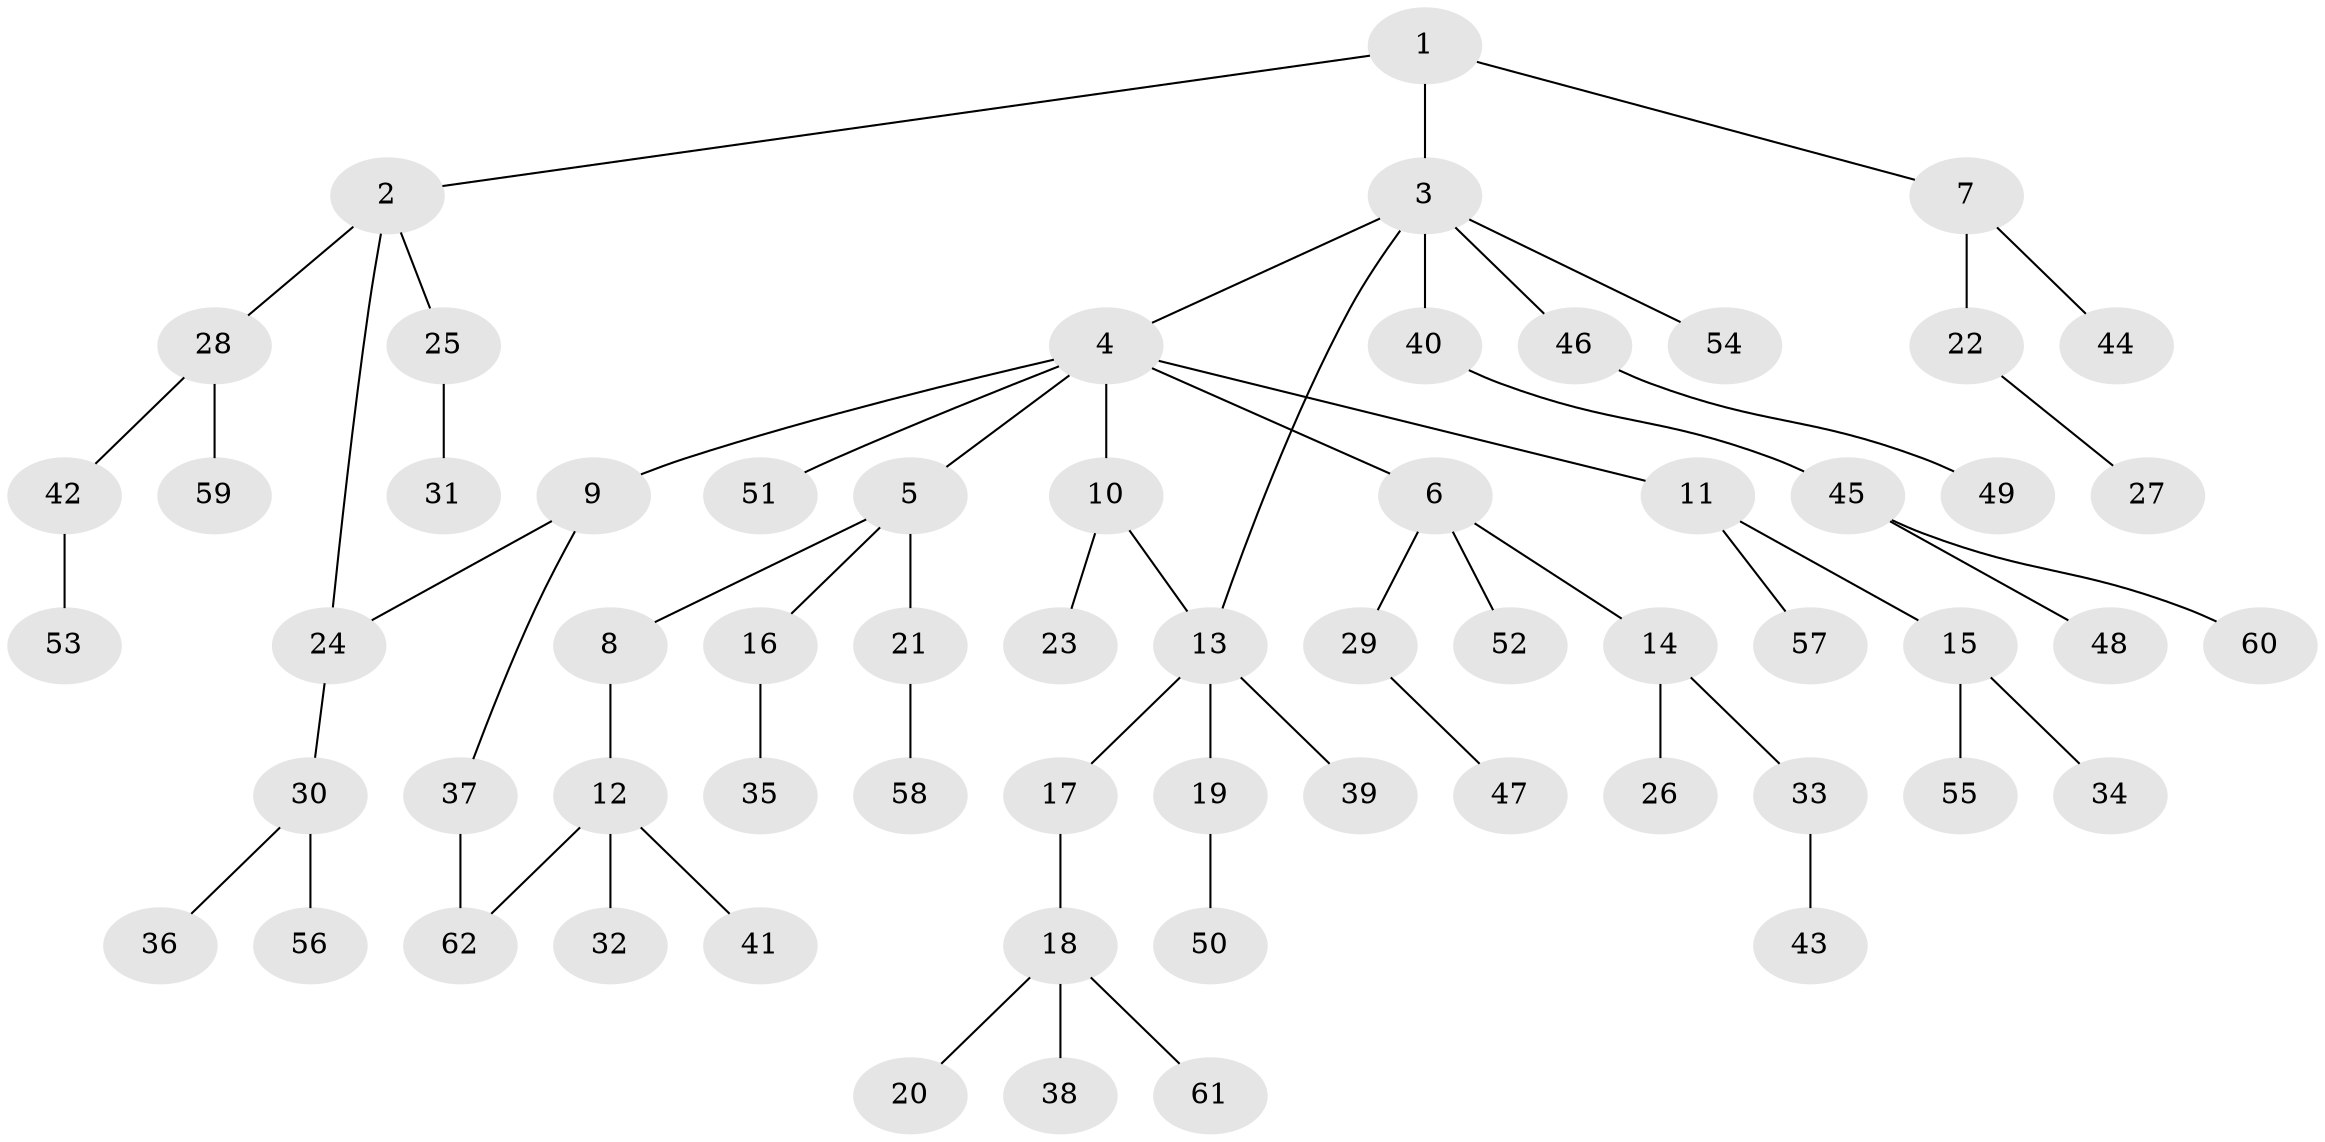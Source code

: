 // coarse degree distribution, {1: 0.7916666666666666, 13: 0.041666666666666664, 7: 0.041666666666666664, 2: 0.08333333333333333, 3: 0.041666666666666664}
// Generated by graph-tools (version 1.1) at 2025/44/03/04/25 21:44:25]
// undirected, 62 vertices, 64 edges
graph export_dot {
graph [start="1"]
  node [color=gray90,style=filled];
  1;
  2;
  3;
  4;
  5;
  6;
  7;
  8;
  9;
  10;
  11;
  12;
  13;
  14;
  15;
  16;
  17;
  18;
  19;
  20;
  21;
  22;
  23;
  24;
  25;
  26;
  27;
  28;
  29;
  30;
  31;
  32;
  33;
  34;
  35;
  36;
  37;
  38;
  39;
  40;
  41;
  42;
  43;
  44;
  45;
  46;
  47;
  48;
  49;
  50;
  51;
  52;
  53;
  54;
  55;
  56;
  57;
  58;
  59;
  60;
  61;
  62;
  1 -- 2;
  1 -- 3;
  1 -- 7;
  2 -- 25;
  2 -- 28;
  2 -- 24;
  3 -- 4;
  3 -- 40;
  3 -- 46;
  3 -- 54;
  3 -- 13;
  4 -- 5;
  4 -- 6;
  4 -- 9;
  4 -- 10;
  4 -- 11;
  4 -- 51;
  5 -- 8;
  5 -- 16;
  5 -- 21;
  6 -- 14;
  6 -- 29;
  6 -- 52;
  7 -- 22;
  7 -- 44;
  8 -- 12;
  9 -- 24;
  9 -- 37;
  10 -- 13;
  10 -- 23;
  11 -- 15;
  11 -- 57;
  12 -- 32;
  12 -- 41;
  12 -- 62;
  13 -- 17;
  13 -- 19;
  13 -- 39;
  14 -- 26;
  14 -- 33;
  15 -- 34;
  15 -- 55;
  16 -- 35;
  17 -- 18;
  18 -- 20;
  18 -- 38;
  18 -- 61;
  19 -- 50;
  21 -- 58;
  22 -- 27;
  24 -- 30;
  25 -- 31;
  28 -- 42;
  28 -- 59;
  29 -- 47;
  30 -- 36;
  30 -- 56;
  33 -- 43;
  37 -- 62;
  40 -- 45;
  42 -- 53;
  45 -- 48;
  45 -- 60;
  46 -- 49;
}
